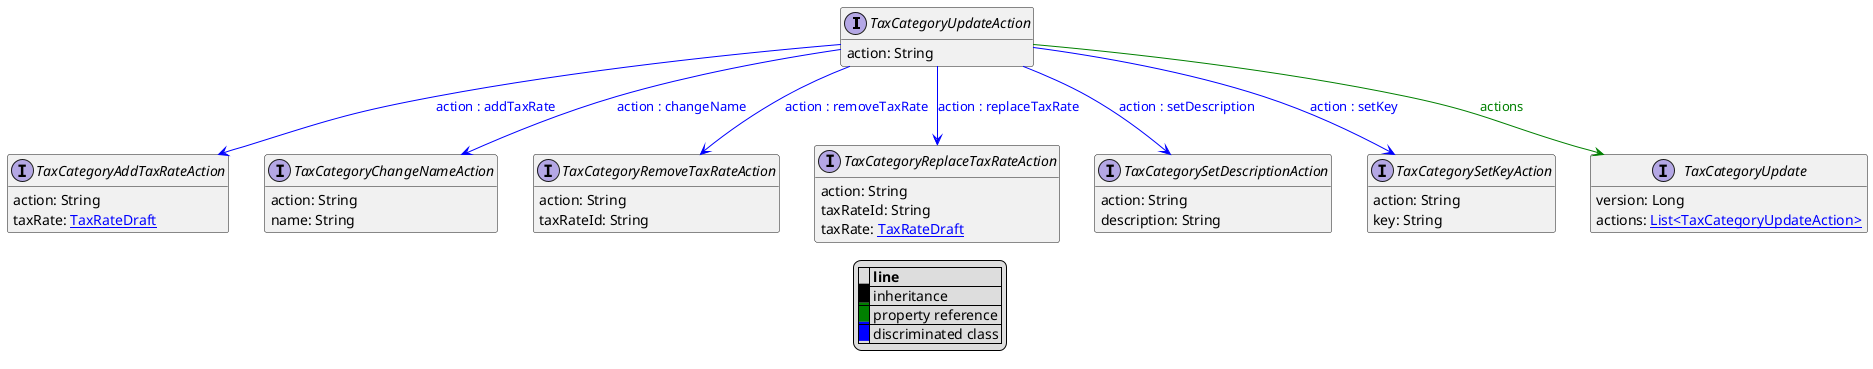 @startuml

hide empty fields
hide empty methods
legend
|= |= line |
|<back:black>   </back>| inheritance |
|<back:green>   </back>| property reference |
|<back:blue>   </back>| discriminated class |
endlegend
interface TaxCategoryUpdateAction [[TaxCategoryUpdateAction.svg]]  {
    action: String
}


interface TaxCategoryAddTaxRateAction [[TaxCategoryAddTaxRateAction.svg]]  {
    action: String
    taxRate: [[TaxRateDraft.svg TaxRateDraft]]
}
interface TaxCategoryChangeNameAction [[TaxCategoryChangeNameAction.svg]]  {
    action: String
    name: String
}
interface TaxCategoryRemoveTaxRateAction [[TaxCategoryRemoveTaxRateAction.svg]]  {
    action: String
    taxRateId: String
}
interface TaxCategoryReplaceTaxRateAction [[TaxCategoryReplaceTaxRateAction.svg]]  {
    action: String
    taxRateId: String
    taxRate: [[TaxRateDraft.svg TaxRateDraft]]
}
interface TaxCategorySetDescriptionAction [[TaxCategorySetDescriptionAction.svg]]  {
    action: String
    description: String
}
interface TaxCategorySetKeyAction [[TaxCategorySetKeyAction.svg]]  {
    action: String
    key: String
}
interface TaxCategoryUpdate [[TaxCategoryUpdate.svg]]  {
    version: Long
    actions: [[TaxCategoryUpdateAction.svg List<TaxCategoryUpdateAction>]]
}
TaxCategoryUpdateAction --> TaxCategoryAddTaxRateAction #blue;text:blue : "action : addTaxRate"
TaxCategoryUpdateAction --> TaxCategoryChangeNameAction #blue;text:blue : "action : changeName"
TaxCategoryUpdateAction --> TaxCategoryRemoveTaxRateAction #blue;text:blue : "action : removeTaxRate"
TaxCategoryUpdateAction --> TaxCategoryReplaceTaxRateAction #blue;text:blue : "action : replaceTaxRate"
TaxCategoryUpdateAction --> TaxCategorySetDescriptionAction #blue;text:blue : "action : setDescription"
TaxCategoryUpdateAction --> TaxCategorySetKeyAction #blue;text:blue : "action : setKey"
TaxCategoryUpdateAction --> TaxCategoryUpdate #green;text:green : "actions"
@enduml
